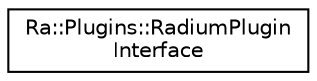 digraph "Graphical Class Hierarchy"
{
 // INTERACTIVE_SVG=YES
 // LATEX_PDF_SIZE
  edge [fontname="Helvetica",fontsize="10",labelfontname="Helvetica",labelfontsize="10"];
  node [fontname="Helvetica",fontsize="10",shape=record];
  rankdir="LR";
  Node0 [label="Ra::Plugins::RadiumPlugin\lInterface",height=0.2,width=0.4,color="black", fillcolor="white", style="filled",URL="$classRa_1_1Plugins_1_1RadiumPluginInterface.html",tooltip="Interface class for Radiums plugins."];
}
